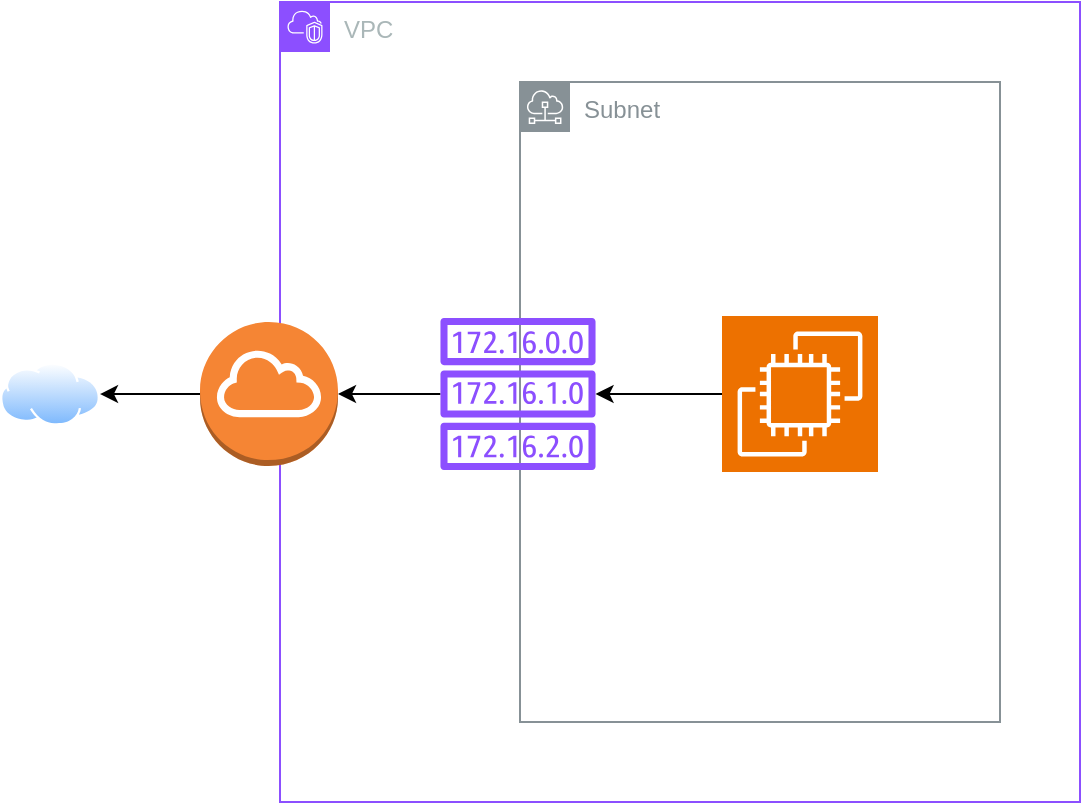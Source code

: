 <mxfile version="24.7.17">
  <diagram name="Page-1" id="JA4he1JQ6_WZ_wBxmguo">
    <mxGraphModel dx="763" dy="807" grid="1" gridSize="10" guides="1" tooltips="1" connect="1" arrows="1" fold="1" page="1" pageScale="1" pageWidth="1100" pageHeight="850" math="0" shadow="0">
      <root>
        <mxCell id="0" />
        <mxCell id="1" parent="0" />
        <mxCell id="paOp8wBhauXRTZvvB8hl-1" value="VPC" style="points=[[0,0],[0.25,0],[0.5,0],[0.75,0],[1,0],[1,0.25],[1,0.5],[1,0.75],[1,1],[0.75,1],[0.5,1],[0.25,1],[0,1],[0,0.75],[0,0.5],[0,0.25]];outlineConnect=0;gradientColor=none;html=1;whiteSpace=wrap;fontSize=12;fontStyle=0;container=1;pointerEvents=0;collapsible=0;recursiveResize=0;shape=mxgraph.aws4.group;grIcon=mxgraph.aws4.group_vpc2;strokeColor=#8C4FFF;fillColor=none;verticalAlign=top;align=left;spacingLeft=30;fontColor=#AAB7B8;dashed=0;" vertex="1" parent="1">
          <mxGeometry x="160" y="120" width="400" height="400" as="geometry" />
        </mxCell>
        <mxCell id="paOp8wBhauXRTZvvB8hl-2" value="" style="outlineConnect=0;dashed=0;verticalLabelPosition=bottom;verticalAlign=top;align=center;html=1;shape=mxgraph.aws3.internet_gateway;fillColor=#F58534;gradientColor=none;" vertex="1" parent="paOp8wBhauXRTZvvB8hl-1">
          <mxGeometry x="-40" y="160" width="69" height="72" as="geometry" />
        </mxCell>
        <mxCell id="paOp8wBhauXRTZvvB8hl-3" value="Subnet" style="sketch=0;outlineConnect=0;gradientColor=none;html=1;whiteSpace=wrap;fontSize=12;fontStyle=0;shape=mxgraph.aws4.group;grIcon=mxgraph.aws4.group_subnet;strokeColor=#879196;fillColor=none;verticalAlign=top;align=left;spacingLeft=30;fontColor=#879196;dashed=0;" vertex="1" parent="paOp8wBhauXRTZvvB8hl-1">
          <mxGeometry x="120" y="40" width="240" height="320" as="geometry" />
        </mxCell>
        <mxCell id="paOp8wBhauXRTZvvB8hl-8" value="" style="edgeStyle=orthogonalEdgeStyle;rounded=0;orthogonalLoop=1;jettySize=auto;html=1;" edge="1" parent="paOp8wBhauXRTZvvB8hl-1" source="paOp8wBhauXRTZvvB8hl-6" target="paOp8wBhauXRTZvvB8hl-2">
          <mxGeometry relative="1" as="geometry" />
        </mxCell>
        <mxCell id="paOp8wBhauXRTZvvB8hl-6" value="" style="sketch=0;outlineConnect=0;fontColor=#232F3E;gradientColor=none;fillColor=#8C4FFF;strokeColor=none;dashed=0;verticalLabelPosition=bottom;verticalAlign=top;align=center;html=1;fontSize=12;fontStyle=0;aspect=fixed;pointerEvents=1;shape=mxgraph.aws4.route_table;" vertex="1" parent="paOp8wBhauXRTZvvB8hl-1">
          <mxGeometry x="80" y="158" width="78" height="76" as="geometry" />
        </mxCell>
        <mxCell id="paOp8wBhauXRTZvvB8hl-9" style="edgeStyle=orthogonalEdgeStyle;rounded=0;orthogonalLoop=1;jettySize=auto;html=1;" edge="1" parent="paOp8wBhauXRTZvvB8hl-1" source="paOp8wBhauXRTZvvB8hl-7" target="paOp8wBhauXRTZvvB8hl-6">
          <mxGeometry relative="1" as="geometry" />
        </mxCell>
        <mxCell id="paOp8wBhauXRTZvvB8hl-7" value="" style="sketch=0;points=[[0,0,0],[0.25,0,0],[0.5,0,0],[0.75,0,0],[1,0,0],[0,1,0],[0.25,1,0],[0.5,1,0],[0.75,1,0],[1,1,0],[0,0.25,0],[0,0.5,0],[0,0.75,0],[1,0.25,0],[1,0.5,0],[1,0.75,0]];outlineConnect=0;fontColor=#232F3E;fillColor=#ED7100;strokeColor=#ffffff;dashed=0;verticalLabelPosition=bottom;verticalAlign=top;align=center;html=1;fontSize=12;fontStyle=0;aspect=fixed;shape=mxgraph.aws4.resourceIcon;resIcon=mxgraph.aws4.ec2;" vertex="1" parent="paOp8wBhauXRTZvvB8hl-1">
          <mxGeometry x="221" y="157" width="78" height="78" as="geometry" />
        </mxCell>
        <mxCell id="paOp8wBhauXRTZvvB8hl-4" value="" style="image;aspect=fixed;perimeter=ellipsePerimeter;html=1;align=center;shadow=0;dashed=0;spacingTop=3;image=img/lib/active_directory/internet_cloud.svg;" vertex="1" parent="1">
          <mxGeometry x="20" y="300.25" width="50" height="31.5" as="geometry" />
        </mxCell>
        <mxCell id="paOp8wBhauXRTZvvB8hl-5" value="" style="edgeStyle=orthogonalEdgeStyle;rounded=0;orthogonalLoop=1;jettySize=auto;html=1;" edge="1" parent="1" source="paOp8wBhauXRTZvvB8hl-2" target="paOp8wBhauXRTZvvB8hl-4">
          <mxGeometry relative="1" as="geometry" />
        </mxCell>
      </root>
    </mxGraphModel>
  </diagram>
</mxfile>
